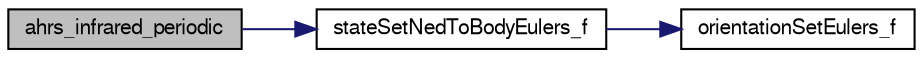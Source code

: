 digraph "ahrs_infrared_periodic"
{
  edge [fontname="FreeSans",fontsize="10",labelfontname="FreeSans",labelfontsize="10"];
  node [fontname="FreeSans",fontsize="10",shape=record];
  rankdir="LR";
  Node1 [label="ahrs_infrared_periodic",height=0.2,width=0.4,color="black", fillcolor="grey75", style="filled", fontcolor="black"];
  Node1 -> Node2 [color="midnightblue",fontsize="10",style="solid",fontname="FreeSans"];
  Node2 [label="stateSetNedToBodyEulers_f",height=0.2,width=0.4,color="black", fillcolor="white", style="filled",URL="$group__state__attitude.html#ga738be1775d06ee00dbbf17124c230e04",tooltip="Set vehicle body attitude from euler angles (float). "];
  Node2 -> Node3 [color="midnightblue",fontsize="10",style="solid",fontname="FreeSans"];
  Node3 [label="orientationSetEulers_f",height=0.2,width=0.4,color="black", fillcolor="white", style="filled",URL="$group__math__orientation__representation.html#ga7c6b7dc05095bcaba232c62358335d81",tooltip="Set vehicle body attitude from euler angles (float). "];
}
